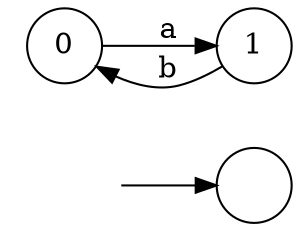 digraph G {
    rankdir=LR;
    node [shape=circle];
    start [shape=none, label=""];
    "0" -> "1" [label="a"];
    "1" -> "0" [label="b"];
    start -> "";
}
